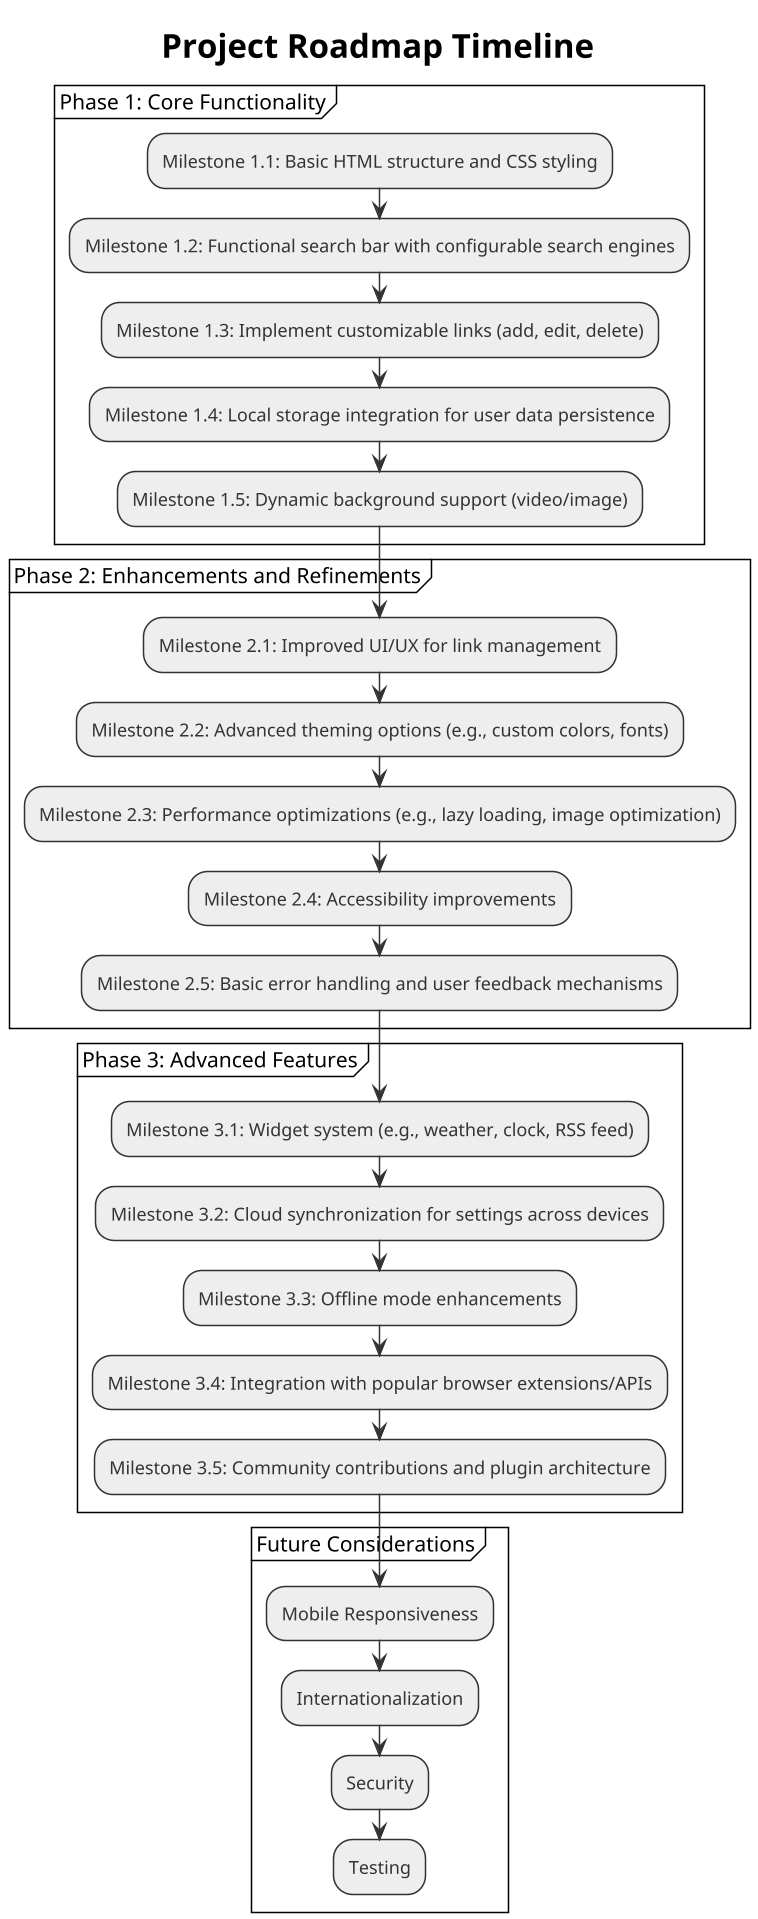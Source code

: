 @startuml
!theme plain
scale 1.5

skinparam activity {
  BorderColor #333333
  BackgroundColor #EEEEEE
  FontColor #333333
  FontSize 12
  ArrowColor #333333
  ArrowFontColor #333333
  ArrowFontSize 10
}

skinparam activityDiagram {
  StartColor #333333
  EndColor #333333
  BarColor #333333
}

title Project Roadmap Timeline

partition "Phase 1: Core Functionality" {
  :Milestone 1.1: Basic HTML structure and CSS styling;
  :Milestone 1.2: Functional search bar with configurable search engines;
  :Milestone 1.3: Implement customizable links (add, edit, delete);
  :Milestone 1.4: Local storage integration for user data persistence;
  :Milestone 1.5: Dynamic background support (video/image);
}

partition "Phase 2: Enhancements and Refinements" {
  :Milestone 2.1: Improved UI/UX for link management;
  :Milestone 2.2: Advanced theming options (e.g., custom colors, fonts);
  :Milestone 2.3: Performance optimizations (e.g., lazy loading, image optimization);
  :Milestone 2.4: Accessibility improvements;
  :Milestone 2.5: Basic error handling and user feedback mechanisms;
}

partition "Phase 3: Advanced Features" {
  :Milestone 3.1: Widget system (e.g., weather, clock, RSS feed);
  :Milestone 3.2: Cloud synchronization for settings across devices;
  :Milestone 3.3: Offline mode enhancements;
  :Milestone 3.4: Integration with popular browser extensions/APIs;
  :Milestone 3.5: Community contributions and plugin architecture;
}

partition "Future Considerations" {
  :Mobile Responsiveness;
  :Internationalization;
  :Security;
  :Testing;
}

@enduml